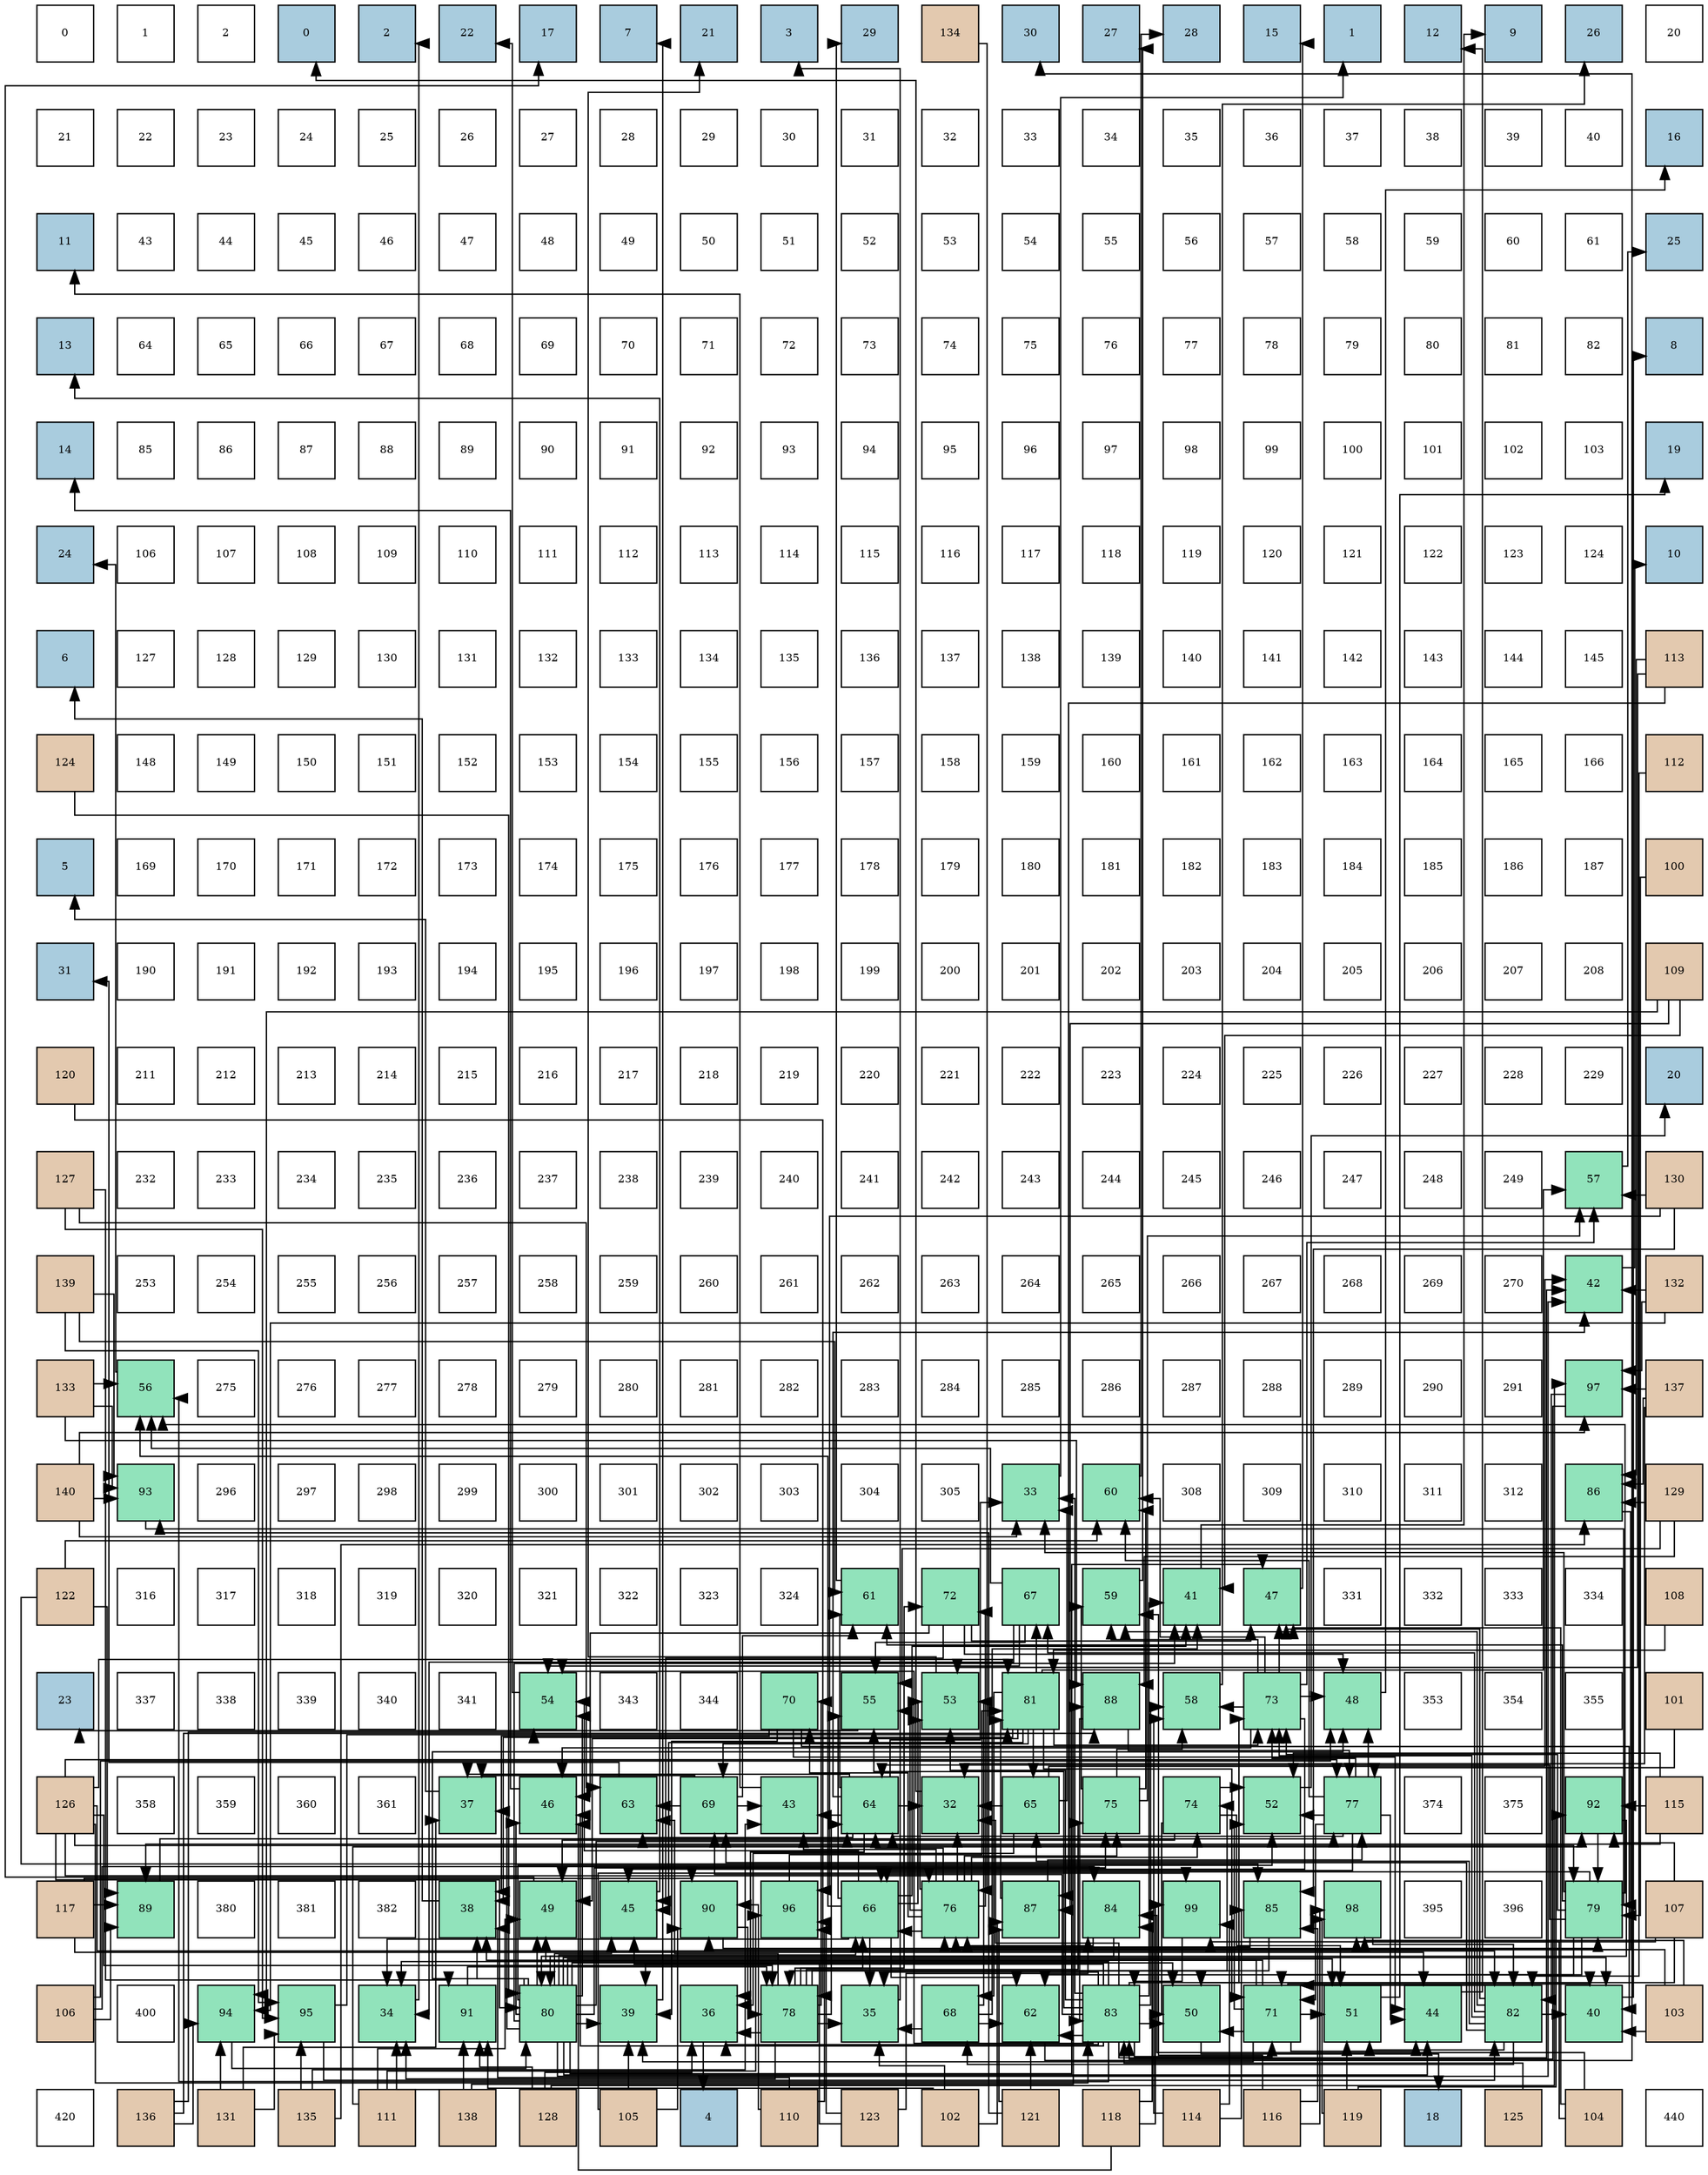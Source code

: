 digraph layout{
 rankdir=TB;
 splines=ortho;
 node [style=filled shape=square fixedsize=true width=0.6];
0[label="0", fontsize=8, fillcolor="#ffffff"];
1[label="1", fontsize=8, fillcolor="#ffffff"];
2[label="2", fontsize=8, fillcolor="#ffffff"];
3[label="0", fontsize=8, fillcolor="#a9ccde"];
4[label="2", fontsize=8, fillcolor="#a9ccde"];
5[label="22", fontsize=8, fillcolor="#a9ccde"];
6[label="17", fontsize=8, fillcolor="#a9ccde"];
7[label="7", fontsize=8, fillcolor="#a9ccde"];
8[label="21", fontsize=8, fillcolor="#a9ccde"];
9[label="3", fontsize=8, fillcolor="#a9ccde"];
10[label="29", fontsize=8, fillcolor="#a9ccde"];
11[label="134", fontsize=8, fillcolor="#e3c9af"];
12[label="30", fontsize=8, fillcolor="#a9ccde"];
13[label="27", fontsize=8, fillcolor="#a9ccde"];
14[label="28", fontsize=8, fillcolor="#a9ccde"];
15[label="15", fontsize=8, fillcolor="#a9ccde"];
16[label="1", fontsize=8, fillcolor="#a9ccde"];
17[label="12", fontsize=8, fillcolor="#a9ccde"];
18[label="9", fontsize=8, fillcolor="#a9ccde"];
19[label="26", fontsize=8, fillcolor="#a9ccde"];
20[label="20", fontsize=8, fillcolor="#ffffff"];
21[label="21", fontsize=8, fillcolor="#ffffff"];
22[label="22", fontsize=8, fillcolor="#ffffff"];
23[label="23", fontsize=8, fillcolor="#ffffff"];
24[label="24", fontsize=8, fillcolor="#ffffff"];
25[label="25", fontsize=8, fillcolor="#ffffff"];
26[label="26", fontsize=8, fillcolor="#ffffff"];
27[label="27", fontsize=8, fillcolor="#ffffff"];
28[label="28", fontsize=8, fillcolor="#ffffff"];
29[label="29", fontsize=8, fillcolor="#ffffff"];
30[label="30", fontsize=8, fillcolor="#ffffff"];
31[label="31", fontsize=8, fillcolor="#ffffff"];
32[label="32", fontsize=8, fillcolor="#ffffff"];
33[label="33", fontsize=8, fillcolor="#ffffff"];
34[label="34", fontsize=8, fillcolor="#ffffff"];
35[label="35", fontsize=8, fillcolor="#ffffff"];
36[label="36", fontsize=8, fillcolor="#ffffff"];
37[label="37", fontsize=8, fillcolor="#ffffff"];
38[label="38", fontsize=8, fillcolor="#ffffff"];
39[label="39", fontsize=8, fillcolor="#ffffff"];
40[label="40", fontsize=8, fillcolor="#ffffff"];
41[label="16", fontsize=8, fillcolor="#a9ccde"];
42[label="11", fontsize=8, fillcolor="#a9ccde"];
43[label="43", fontsize=8, fillcolor="#ffffff"];
44[label="44", fontsize=8, fillcolor="#ffffff"];
45[label="45", fontsize=8, fillcolor="#ffffff"];
46[label="46", fontsize=8, fillcolor="#ffffff"];
47[label="47", fontsize=8, fillcolor="#ffffff"];
48[label="48", fontsize=8, fillcolor="#ffffff"];
49[label="49", fontsize=8, fillcolor="#ffffff"];
50[label="50", fontsize=8, fillcolor="#ffffff"];
51[label="51", fontsize=8, fillcolor="#ffffff"];
52[label="52", fontsize=8, fillcolor="#ffffff"];
53[label="53", fontsize=8, fillcolor="#ffffff"];
54[label="54", fontsize=8, fillcolor="#ffffff"];
55[label="55", fontsize=8, fillcolor="#ffffff"];
56[label="56", fontsize=8, fillcolor="#ffffff"];
57[label="57", fontsize=8, fillcolor="#ffffff"];
58[label="58", fontsize=8, fillcolor="#ffffff"];
59[label="59", fontsize=8, fillcolor="#ffffff"];
60[label="60", fontsize=8, fillcolor="#ffffff"];
61[label="61", fontsize=8, fillcolor="#ffffff"];
62[label="25", fontsize=8, fillcolor="#a9ccde"];
63[label="13", fontsize=8, fillcolor="#a9ccde"];
64[label="64", fontsize=8, fillcolor="#ffffff"];
65[label="65", fontsize=8, fillcolor="#ffffff"];
66[label="66", fontsize=8, fillcolor="#ffffff"];
67[label="67", fontsize=8, fillcolor="#ffffff"];
68[label="68", fontsize=8, fillcolor="#ffffff"];
69[label="69", fontsize=8, fillcolor="#ffffff"];
70[label="70", fontsize=8, fillcolor="#ffffff"];
71[label="71", fontsize=8, fillcolor="#ffffff"];
72[label="72", fontsize=8, fillcolor="#ffffff"];
73[label="73", fontsize=8, fillcolor="#ffffff"];
74[label="74", fontsize=8, fillcolor="#ffffff"];
75[label="75", fontsize=8, fillcolor="#ffffff"];
76[label="76", fontsize=8, fillcolor="#ffffff"];
77[label="77", fontsize=8, fillcolor="#ffffff"];
78[label="78", fontsize=8, fillcolor="#ffffff"];
79[label="79", fontsize=8, fillcolor="#ffffff"];
80[label="80", fontsize=8, fillcolor="#ffffff"];
81[label="81", fontsize=8, fillcolor="#ffffff"];
82[label="82", fontsize=8, fillcolor="#ffffff"];
83[label="8", fontsize=8, fillcolor="#a9ccde"];
84[label="14", fontsize=8, fillcolor="#a9ccde"];
85[label="85", fontsize=8, fillcolor="#ffffff"];
86[label="86", fontsize=8, fillcolor="#ffffff"];
87[label="87", fontsize=8, fillcolor="#ffffff"];
88[label="88", fontsize=8, fillcolor="#ffffff"];
89[label="89", fontsize=8, fillcolor="#ffffff"];
90[label="90", fontsize=8, fillcolor="#ffffff"];
91[label="91", fontsize=8, fillcolor="#ffffff"];
92[label="92", fontsize=8, fillcolor="#ffffff"];
93[label="93", fontsize=8, fillcolor="#ffffff"];
94[label="94", fontsize=8, fillcolor="#ffffff"];
95[label="95", fontsize=8, fillcolor="#ffffff"];
96[label="96", fontsize=8, fillcolor="#ffffff"];
97[label="97", fontsize=8, fillcolor="#ffffff"];
98[label="98", fontsize=8, fillcolor="#ffffff"];
99[label="99", fontsize=8, fillcolor="#ffffff"];
100[label="100", fontsize=8, fillcolor="#ffffff"];
101[label="101", fontsize=8, fillcolor="#ffffff"];
102[label="102", fontsize=8, fillcolor="#ffffff"];
103[label="103", fontsize=8, fillcolor="#ffffff"];
104[label="19", fontsize=8, fillcolor="#a9ccde"];
105[label="24", fontsize=8, fillcolor="#a9ccde"];
106[label="106", fontsize=8, fillcolor="#ffffff"];
107[label="107", fontsize=8, fillcolor="#ffffff"];
108[label="108", fontsize=8, fillcolor="#ffffff"];
109[label="109", fontsize=8, fillcolor="#ffffff"];
110[label="110", fontsize=8, fillcolor="#ffffff"];
111[label="111", fontsize=8, fillcolor="#ffffff"];
112[label="112", fontsize=8, fillcolor="#ffffff"];
113[label="113", fontsize=8, fillcolor="#ffffff"];
114[label="114", fontsize=8, fillcolor="#ffffff"];
115[label="115", fontsize=8, fillcolor="#ffffff"];
116[label="116", fontsize=8, fillcolor="#ffffff"];
117[label="117", fontsize=8, fillcolor="#ffffff"];
118[label="118", fontsize=8, fillcolor="#ffffff"];
119[label="119", fontsize=8, fillcolor="#ffffff"];
120[label="120", fontsize=8, fillcolor="#ffffff"];
121[label="121", fontsize=8, fillcolor="#ffffff"];
122[label="122", fontsize=8, fillcolor="#ffffff"];
123[label="123", fontsize=8, fillcolor="#ffffff"];
124[label="124", fontsize=8, fillcolor="#ffffff"];
125[label="10", fontsize=8, fillcolor="#a9ccde"];
126[label="6", fontsize=8, fillcolor="#a9ccde"];
127[label="127", fontsize=8, fillcolor="#ffffff"];
128[label="128", fontsize=8, fillcolor="#ffffff"];
129[label="129", fontsize=8, fillcolor="#ffffff"];
130[label="130", fontsize=8, fillcolor="#ffffff"];
131[label="131", fontsize=8, fillcolor="#ffffff"];
132[label="132", fontsize=8, fillcolor="#ffffff"];
133[label="133", fontsize=8, fillcolor="#ffffff"];
134[label="134", fontsize=8, fillcolor="#ffffff"];
135[label="135", fontsize=8, fillcolor="#ffffff"];
136[label="136", fontsize=8, fillcolor="#ffffff"];
137[label="137", fontsize=8, fillcolor="#ffffff"];
138[label="138", fontsize=8, fillcolor="#ffffff"];
139[label="139", fontsize=8, fillcolor="#ffffff"];
140[label="140", fontsize=8, fillcolor="#ffffff"];
141[label="141", fontsize=8, fillcolor="#ffffff"];
142[label="142", fontsize=8, fillcolor="#ffffff"];
143[label="143", fontsize=8, fillcolor="#ffffff"];
144[label="144", fontsize=8, fillcolor="#ffffff"];
145[label="145", fontsize=8, fillcolor="#ffffff"];
146[label="113", fontsize=8, fillcolor="#e3c9af"];
147[label="124", fontsize=8, fillcolor="#e3c9af"];
148[label="148", fontsize=8, fillcolor="#ffffff"];
149[label="149", fontsize=8, fillcolor="#ffffff"];
150[label="150", fontsize=8, fillcolor="#ffffff"];
151[label="151", fontsize=8, fillcolor="#ffffff"];
152[label="152", fontsize=8, fillcolor="#ffffff"];
153[label="153", fontsize=8, fillcolor="#ffffff"];
154[label="154", fontsize=8, fillcolor="#ffffff"];
155[label="155", fontsize=8, fillcolor="#ffffff"];
156[label="156", fontsize=8, fillcolor="#ffffff"];
157[label="157", fontsize=8, fillcolor="#ffffff"];
158[label="158", fontsize=8, fillcolor="#ffffff"];
159[label="159", fontsize=8, fillcolor="#ffffff"];
160[label="160", fontsize=8, fillcolor="#ffffff"];
161[label="161", fontsize=8, fillcolor="#ffffff"];
162[label="162", fontsize=8, fillcolor="#ffffff"];
163[label="163", fontsize=8, fillcolor="#ffffff"];
164[label="164", fontsize=8, fillcolor="#ffffff"];
165[label="165", fontsize=8, fillcolor="#ffffff"];
166[label="166", fontsize=8, fillcolor="#ffffff"];
167[label="112", fontsize=8, fillcolor="#e3c9af"];
168[label="5", fontsize=8, fillcolor="#a9ccde"];
169[label="169", fontsize=8, fillcolor="#ffffff"];
170[label="170", fontsize=8, fillcolor="#ffffff"];
171[label="171", fontsize=8, fillcolor="#ffffff"];
172[label="172", fontsize=8, fillcolor="#ffffff"];
173[label="173", fontsize=8, fillcolor="#ffffff"];
174[label="174", fontsize=8, fillcolor="#ffffff"];
175[label="175", fontsize=8, fillcolor="#ffffff"];
176[label="176", fontsize=8, fillcolor="#ffffff"];
177[label="177", fontsize=8, fillcolor="#ffffff"];
178[label="178", fontsize=8, fillcolor="#ffffff"];
179[label="179", fontsize=8, fillcolor="#ffffff"];
180[label="180", fontsize=8, fillcolor="#ffffff"];
181[label="181", fontsize=8, fillcolor="#ffffff"];
182[label="182", fontsize=8, fillcolor="#ffffff"];
183[label="183", fontsize=8, fillcolor="#ffffff"];
184[label="184", fontsize=8, fillcolor="#ffffff"];
185[label="185", fontsize=8, fillcolor="#ffffff"];
186[label="186", fontsize=8, fillcolor="#ffffff"];
187[label="187", fontsize=8, fillcolor="#ffffff"];
188[label="100", fontsize=8, fillcolor="#e3c9af"];
189[label="31", fontsize=8, fillcolor="#a9ccde"];
190[label="190", fontsize=8, fillcolor="#ffffff"];
191[label="191", fontsize=8, fillcolor="#ffffff"];
192[label="192", fontsize=8, fillcolor="#ffffff"];
193[label="193", fontsize=8, fillcolor="#ffffff"];
194[label="194", fontsize=8, fillcolor="#ffffff"];
195[label="195", fontsize=8, fillcolor="#ffffff"];
196[label="196", fontsize=8, fillcolor="#ffffff"];
197[label="197", fontsize=8, fillcolor="#ffffff"];
198[label="198", fontsize=8, fillcolor="#ffffff"];
199[label="199", fontsize=8, fillcolor="#ffffff"];
200[label="200", fontsize=8, fillcolor="#ffffff"];
201[label="201", fontsize=8, fillcolor="#ffffff"];
202[label="202", fontsize=8, fillcolor="#ffffff"];
203[label="203", fontsize=8, fillcolor="#ffffff"];
204[label="204", fontsize=8, fillcolor="#ffffff"];
205[label="205", fontsize=8, fillcolor="#ffffff"];
206[label="206", fontsize=8, fillcolor="#ffffff"];
207[label="207", fontsize=8, fillcolor="#ffffff"];
208[label="208", fontsize=8, fillcolor="#ffffff"];
209[label="109", fontsize=8, fillcolor="#e3c9af"];
210[label="120", fontsize=8, fillcolor="#e3c9af"];
211[label="211", fontsize=8, fillcolor="#ffffff"];
212[label="212", fontsize=8, fillcolor="#ffffff"];
213[label="213", fontsize=8, fillcolor="#ffffff"];
214[label="214", fontsize=8, fillcolor="#ffffff"];
215[label="215", fontsize=8, fillcolor="#ffffff"];
216[label="216", fontsize=8, fillcolor="#ffffff"];
217[label="217", fontsize=8, fillcolor="#ffffff"];
218[label="218", fontsize=8, fillcolor="#ffffff"];
219[label="219", fontsize=8, fillcolor="#ffffff"];
220[label="220", fontsize=8, fillcolor="#ffffff"];
221[label="221", fontsize=8, fillcolor="#ffffff"];
222[label="222", fontsize=8, fillcolor="#ffffff"];
223[label="223", fontsize=8, fillcolor="#ffffff"];
224[label="224", fontsize=8, fillcolor="#ffffff"];
225[label="225", fontsize=8, fillcolor="#ffffff"];
226[label="226", fontsize=8, fillcolor="#ffffff"];
227[label="227", fontsize=8, fillcolor="#ffffff"];
228[label="228", fontsize=8, fillcolor="#ffffff"];
229[label="229", fontsize=8, fillcolor="#ffffff"];
230[label="20", fontsize=8, fillcolor="#a9ccde"];
231[label="127", fontsize=8, fillcolor="#e3c9af"];
232[label="232", fontsize=8, fillcolor="#ffffff"];
233[label="233", fontsize=8, fillcolor="#ffffff"];
234[label="234", fontsize=8, fillcolor="#ffffff"];
235[label="235", fontsize=8, fillcolor="#ffffff"];
236[label="236", fontsize=8, fillcolor="#ffffff"];
237[label="237", fontsize=8, fillcolor="#ffffff"];
238[label="238", fontsize=8, fillcolor="#ffffff"];
239[label="239", fontsize=8, fillcolor="#ffffff"];
240[label="240", fontsize=8, fillcolor="#ffffff"];
241[label="241", fontsize=8, fillcolor="#ffffff"];
242[label="242", fontsize=8, fillcolor="#ffffff"];
243[label="243", fontsize=8, fillcolor="#ffffff"];
244[label="244", fontsize=8, fillcolor="#ffffff"];
245[label="245", fontsize=8, fillcolor="#ffffff"];
246[label="246", fontsize=8, fillcolor="#ffffff"];
247[label="247", fontsize=8, fillcolor="#ffffff"];
248[label="248", fontsize=8, fillcolor="#ffffff"];
249[label="249", fontsize=8, fillcolor="#ffffff"];
250[label="57", fontsize=8, fillcolor="#91e3bb"];
251[label="130", fontsize=8, fillcolor="#e3c9af"];
252[label="139", fontsize=8, fillcolor="#e3c9af"];
253[label="253", fontsize=8, fillcolor="#ffffff"];
254[label="254", fontsize=8, fillcolor="#ffffff"];
255[label="255", fontsize=8, fillcolor="#ffffff"];
256[label="256", fontsize=8, fillcolor="#ffffff"];
257[label="257", fontsize=8, fillcolor="#ffffff"];
258[label="258", fontsize=8, fillcolor="#ffffff"];
259[label="259", fontsize=8, fillcolor="#ffffff"];
260[label="260", fontsize=8, fillcolor="#ffffff"];
261[label="261", fontsize=8, fillcolor="#ffffff"];
262[label="262", fontsize=8, fillcolor="#ffffff"];
263[label="263", fontsize=8, fillcolor="#ffffff"];
264[label="264", fontsize=8, fillcolor="#ffffff"];
265[label="265", fontsize=8, fillcolor="#ffffff"];
266[label="266", fontsize=8, fillcolor="#ffffff"];
267[label="267", fontsize=8, fillcolor="#ffffff"];
268[label="268", fontsize=8, fillcolor="#ffffff"];
269[label="269", fontsize=8, fillcolor="#ffffff"];
270[label="270", fontsize=8, fillcolor="#ffffff"];
271[label="42", fontsize=8, fillcolor="#91e3bb"];
272[label="132", fontsize=8, fillcolor="#e3c9af"];
273[label="133", fontsize=8, fillcolor="#e3c9af"];
274[label="56", fontsize=8, fillcolor="#91e3bb"];
275[label="275", fontsize=8, fillcolor="#ffffff"];
276[label="276", fontsize=8, fillcolor="#ffffff"];
277[label="277", fontsize=8, fillcolor="#ffffff"];
278[label="278", fontsize=8, fillcolor="#ffffff"];
279[label="279", fontsize=8, fillcolor="#ffffff"];
280[label="280", fontsize=8, fillcolor="#ffffff"];
281[label="281", fontsize=8, fillcolor="#ffffff"];
282[label="282", fontsize=8, fillcolor="#ffffff"];
283[label="283", fontsize=8, fillcolor="#ffffff"];
284[label="284", fontsize=8, fillcolor="#ffffff"];
285[label="285", fontsize=8, fillcolor="#ffffff"];
286[label="286", fontsize=8, fillcolor="#ffffff"];
287[label="287", fontsize=8, fillcolor="#ffffff"];
288[label="288", fontsize=8, fillcolor="#ffffff"];
289[label="289", fontsize=8, fillcolor="#ffffff"];
290[label="290", fontsize=8, fillcolor="#ffffff"];
291[label="291", fontsize=8, fillcolor="#ffffff"];
292[label="97", fontsize=8, fillcolor="#91e3bb"];
293[label="137", fontsize=8, fillcolor="#e3c9af"];
294[label="140", fontsize=8, fillcolor="#e3c9af"];
295[label="93", fontsize=8, fillcolor="#91e3bb"];
296[label="296", fontsize=8, fillcolor="#ffffff"];
297[label="297", fontsize=8, fillcolor="#ffffff"];
298[label="298", fontsize=8, fillcolor="#ffffff"];
299[label="299", fontsize=8, fillcolor="#ffffff"];
300[label="300", fontsize=8, fillcolor="#ffffff"];
301[label="301", fontsize=8, fillcolor="#ffffff"];
302[label="302", fontsize=8, fillcolor="#ffffff"];
303[label="303", fontsize=8, fillcolor="#ffffff"];
304[label="304", fontsize=8, fillcolor="#ffffff"];
305[label="305", fontsize=8, fillcolor="#ffffff"];
306[label="33", fontsize=8, fillcolor="#91e3bb"];
307[label="60", fontsize=8, fillcolor="#91e3bb"];
308[label="308", fontsize=8, fillcolor="#ffffff"];
309[label="309", fontsize=8, fillcolor="#ffffff"];
310[label="310", fontsize=8, fillcolor="#ffffff"];
311[label="311", fontsize=8, fillcolor="#ffffff"];
312[label="312", fontsize=8, fillcolor="#ffffff"];
313[label="86", fontsize=8, fillcolor="#91e3bb"];
314[label="129", fontsize=8, fillcolor="#e3c9af"];
315[label="122", fontsize=8, fillcolor="#e3c9af"];
316[label="316", fontsize=8, fillcolor="#ffffff"];
317[label="317", fontsize=8, fillcolor="#ffffff"];
318[label="318", fontsize=8, fillcolor="#ffffff"];
319[label="319", fontsize=8, fillcolor="#ffffff"];
320[label="320", fontsize=8, fillcolor="#ffffff"];
321[label="321", fontsize=8, fillcolor="#ffffff"];
322[label="322", fontsize=8, fillcolor="#ffffff"];
323[label="323", fontsize=8, fillcolor="#ffffff"];
324[label="324", fontsize=8, fillcolor="#ffffff"];
325[label="61", fontsize=8, fillcolor="#91e3bb"];
326[label="72", fontsize=8, fillcolor="#91e3bb"];
327[label="67", fontsize=8, fillcolor="#91e3bb"];
328[label="59", fontsize=8, fillcolor="#91e3bb"];
329[label="41", fontsize=8, fillcolor="#91e3bb"];
330[label="47", fontsize=8, fillcolor="#91e3bb"];
331[label="331", fontsize=8, fillcolor="#ffffff"];
332[label="332", fontsize=8, fillcolor="#ffffff"];
333[label="333", fontsize=8, fillcolor="#ffffff"];
334[label="334", fontsize=8, fillcolor="#ffffff"];
335[label="108", fontsize=8, fillcolor="#e3c9af"];
336[label="23", fontsize=8, fillcolor="#a9ccde"];
337[label="337", fontsize=8, fillcolor="#ffffff"];
338[label="338", fontsize=8, fillcolor="#ffffff"];
339[label="339", fontsize=8, fillcolor="#ffffff"];
340[label="340", fontsize=8, fillcolor="#ffffff"];
341[label="341", fontsize=8, fillcolor="#ffffff"];
342[label="54", fontsize=8, fillcolor="#91e3bb"];
343[label="343", fontsize=8, fillcolor="#ffffff"];
344[label="344", fontsize=8, fillcolor="#ffffff"];
345[label="70", fontsize=8, fillcolor="#91e3bb"];
346[label="55", fontsize=8, fillcolor="#91e3bb"];
347[label="53", fontsize=8, fillcolor="#91e3bb"];
348[label="81", fontsize=8, fillcolor="#91e3bb"];
349[label="88", fontsize=8, fillcolor="#91e3bb"];
350[label="58", fontsize=8, fillcolor="#91e3bb"];
351[label="73", fontsize=8, fillcolor="#91e3bb"];
352[label="48", fontsize=8, fillcolor="#91e3bb"];
353[label="353", fontsize=8, fillcolor="#ffffff"];
354[label="354", fontsize=8, fillcolor="#ffffff"];
355[label="355", fontsize=8, fillcolor="#ffffff"];
356[label="101", fontsize=8, fillcolor="#e3c9af"];
357[label="126", fontsize=8, fillcolor="#e3c9af"];
358[label="358", fontsize=8, fillcolor="#ffffff"];
359[label="359", fontsize=8, fillcolor="#ffffff"];
360[label="360", fontsize=8, fillcolor="#ffffff"];
361[label="361", fontsize=8, fillcolor="#ffffff"];
362[label="37", fontsize=8, fillcolor="#91e3bb"];
363[label="46", fontsize=8, fillcolor="#91e3bb"];
364[label="63", fontsize=8, fillcolor="#91e3bb"];
365[label="69", fontsize=8, fillcolor="#91e3bb"];
366[label="43", fontsize=8, fillcolor="#91e3bb"];
367[label="64", fontsize=8, fillcolor="#91e3bb"];
368[label="32", fontsize=8, fillcolor="#91e3bb"];
369[label="65", fontsize=8, fillcolor="#91e3bb"];
370[label="75", fontsize=8, fillcolor="#91e3bb"];
371[label="74", fontsize=8, fillcolor="#91e3bb"];
372[label="52", fontsize=8, fillcolor="#91e3bb"];
373[label="77", fontsize=8, fillcolor="#91e3bb"];
374[label="374", fontsize=8, fillcolor="#ffffff"];
375[label="375", fontsize=8, fillcolor="#ffffff"];
376[label="92", fontsize=8, fillcolor="#91e3bb"];
377[label="115", fontsize=8, fillcolor="#e3c9af"];
378[label="117", fontsize=8, fillcolor="#e3c9af"];
379[label="89", fontsize=8, fillcolor="#91e3bb"];
380[label="380", fontsize=8, fillcolor="#ffffff"];
381[label="381", fontsize=8, fillcolor="#ffffff"];
382[label="382", fontsize=8, fillcolor="#ffffff"];
383[label="38", fontsize=8, fillcolor="#91e3bb"];
384[label="49", fontsize=8, fillcolor="#91e3bb"];
385[label="45", fontsize=8, fillcolor="#91e3bb"];
386[label="90", fontsize=8, fillcolor="#91e3bb"];
387[label="96", fontsize=8, fillcolor="#91e3bb"];
388[label="66", fontsize=8, fillcolor="#91e3bb"];
389[label="76", fontsize=8, fillcolor="#91e3bb"];
390[label="87", fontsize=8, fillcolor="#91e3bb"];
391[label="84", fontsize=8, fillcolor="#91e3bb"];
392[label="99", fontsize=8, fillcolor="#91e3bb"];
393[label="85", fontsize=8, fillcolor="#91e3bb"];
394[label="98", fontsize=8, fillcolor="#91e3bb"];
395[label="395", fontsize=8, fillcolor="#ffffff"];
396[label="396", fontsize=8, fillcolor="#ffffff"];
397[label="79", fontsize=8, fillcolor="#91e3bb"];
398[label="107", fontsize=8, fillcolor="#e3c9af"];
399[label="106", fontsize=8, fillcolor="#e3c9af"];
400[label="400", fontsize=8, fillcolor="#ffffff"];
401[label="94", fontsize=8, fillcolor="#91e3bb"];
402[label="95", fontsize=8, fillcolor="#91e3bb"];
403[label="34", fontsize=8, fillcolor="#91e3bb"];
404[label="91", fontsize=8, fillcolor="#91e3bb"];
405[label="80", fontsize=8, fillcolor="#91e3bb"];
406[label="39", fontsize=8, fillcolor="#91e3bb"];
407[label="36", fontsize=8, fillcolor="#91e3bb"];
408[label="78", fontsize=8, fillcolor="#91e3bb"];
409[label="35", fontsize=8, fillcolor="#91e3bb"];
410[label="68", fontsize=8, fillcolor="#91e3bb"];
411[label="62", fontsize=8, fillcolor="#91e3bb"];
412[label="83", fontsize=8, fillcolor="#91e3bb"];
413[label="50", fontsize=8, fillcolor="#91e3bb"];
414[label="71", fontsize=8, fillcolor="#91e3bb"];
415[label="51", fontsize=8, fillcolor="#91e3bb"];
416[label="44", fontsize=8, fillcolor="#91e3bb"];
417[label="82", fontsize=8, fillcolor="#91e3bb"];
418[label="40", fontsize=8, fillcolor="#91e3bb"];
419[label="103", fontsize=8, fillcolor="#e3c9af"];
420[label="420", fontsize=8, fillcolor="#ffffff"];
421[label="136", fontsize=8, fillcolor="#e3c9af"];
422[label="131", fontsize=8, fillcolor="#e3c9af"];
423[label="135", fontsize=8, fillcolor="#e3c9af"];
424[label="111", fontsize=8, fillcolor="#e3c9af"];
425[label="138", fontsize=8, fillcolor="#e3c9af"];
426[label="128", fontsize=8, fillcolor="#e3c9af"];
427[label="105", fontsize=8, fillcolor="#e3c9af"];
428[label="4", fontsize=8, fillcolor="#a9ccde"];
429[label="110", fontsize=8, fillcolor="#e3c9af"];
430[label="123", fontsize=8, fillcolor="#e3c9af"];
431[label="102", fontsize=8, fillcolor="#e3c9af"];
432[label="121", fontsize=8, fillcolor="#e3c9af"];
433[label="118", fontsize=8, fillcolor="#e3c9af"];
434[label="114", fontsize=8, fillcolor="#e3c9af"];
435[label="116", fontsize=8, fillcolor="#e3c9af"];
436[label="119", fontsize=8, fillcolor="#e3c9af"];
437[label="18", fontsize=8, fillcolor="#a9ccde"];
438[label="125", fontsize=8, fillcolor="#e3c9af"];
439[label="104", fontsize=8, fillcolor="#e3c9af"];
440[label="440", fontsize=8, fillcolor="#ffffff"];
edge [constraint=false, style=vis];368 -> 3;
306 -> 16;
403 -> 4;
409 -> 9;
407 -> 428;
362 -> 168;
383 -> 126;
406 -> 7;
418 -> 83;
329 -> 18;
271 -> 125;
366 -> 42;
416 -> 17;
385 -> 63;
363 -> 84;
330 -> 15;
352 -> 41;
384 -> 6;
413 -> 437;
415 -> 104;
372 -> 230;
347 -> 8;
342 -> 5;
346 -> 336;
274 -> 105;
250 -> 62;
350 -> 19;
328 -> 13;
307 -> 14;
325 -> 10;
411 -> 12;
364 -> 189;
367 -> 368;
367 -> 306;
367 -> 407;
367 -> 362;
367 -> 271;
367 -> 366;
367 -> 325;
367 -> 364;
369 -> 368;
369 -> 306;
369 -> 407;
369 -> 271;
388 -> 403;
388 -> 409;
388 -> 329;
388 -> 347;
388 -> 342;
388 -> 346;
388 -> 274;
388 -> 411;
327 -> 403;
327 -> 342;
327 -> 346;
327 -> 274;
410 -> 409;
410 -> 329;
410 -> 347;
410 -> 411;
365 -> 362;
365 -> 366;
365 -> 325;
365 -> 364;
345 -> 383;
345 -> 406;
345 -> 418;
345 -> 416;
414 -> 383;
414 -> 406;
414 -> 418;
414 -> 416;
414 -> 384;
414 -> 413;
414 -> 415;
414 -> 372;
326 -> 385;
326 -> 363;
326 -> 330;
326 -> 352;
351 -> 385;
351 -> 363;
351 -> 330;
351 -> 352;
351 -> 250;
351 -> 350;
351 -> 328;
351 -> 307;
371 -> 384;
371 -> 413;
371 -> 415;
371 -> 372;
370 -> 250;
370 -> 350;
370 -> 328;
370 -> 307;
389 -> 368;
389 -> 366;
389 -> 347;
389 -> 346;
389 -> 367;
389 -> 388;
389 -> 345;
389 -> 326;
389 -> 371;
389 -> 370;
373 -> 416;
373 -> 352;
373 -> 372;
373 -> 307;
373 -> 367;
373 -> 388;
373 -> 414;
373 -> 351;
408 -> 403;
408 -> 409;
408 -> 407;
408 -> 364;
408 -> 367;
408 -> 388;
408 -> 345;
408 -> 326;
408 -> 371;
408 -> 370;
397 -> 306;
397 -> 274;
397 -> 325;
397 -> 411;
397 -> 367;
397 -> 388;
397 -> 414;
397 -> 351;
405 -> 362;
405 -> 383;
405 -> 406;
405 -> 418;
405 -> 329;
405 -> 271;
405 -> 416;
405 -> 385;
405 -> 363;
405 -> 330;
405 -> 352;
405 -> 384;
405 -> 413;
405 -> 415;
405 -> 372;
405 -> 342;
405 -> 367;
405 -> 388;
405 -> 370;
348 -> 383;
348 -> 385;
348 -> 384;
348 -> 250;
348 -> 369;
348 -> 327;
348 -> 410;
348 -> 365;
348 -> 414;
348 -> 351;
417 -> 418;
417 -> 330;
417 -> 415;
417 -> 328;
417 -> 369;
417 -> 327;
417 -> 410;
417 -> 365;
417 -> 414;
417 -> 351;
412 -> 368;
412 -> 306;
412 -> 403;
412 -> 409;
412 -> 407;
412 -> 406;
412 -> 329;
412 -> 271;
412 -> 363;
412 -> 413;
412 -> 347;
412 -> 342;
412 -> 346;
412 -> 274;
412 -> 350;
412 -> 411;
412 -> 365;
412 -> 414;
412 -> 351;
391 -> 389;
391 -> 405;
393 -> 389;
393 -> 408;
313 -> 389;
390 -> 373;
390 -> 348;
349 -> 373;
349 -> 412;
379 -> 373;
386 -> 408;
386 -> 397;
404 -> 408;
376 -> 397;
376 -> 405;
295 -> 397;
401 -> 405;
402 -> 348;
402 -> 417;
387 -> 348;
292 -> 417;
292 -> 412;
394 -> 417;
392 -> 412;
188 -> 397;
356 -> 373;
431 -> 409;
431 -> 390;
431 -> 404;
419 -> 418;
419 -> 386;
419 -> 394;
439 -> 330;
439 -> 391;
439 -> 394;
427 -> 406;
427 -> 386;
427 -> 392;
399 -> 352;
399 -> 391;
399 -> 379;
398 -> 413;
398 -> 376;
398 -> 392;
335 -> 348;
209 -> 329;
209 -> 390;
209 -> 401;
429 -> 383;
429 -> 386;
429 -> 387;
424 -> 384;
424 -> 376;
424 -> 387;
167 -> 417;
146 -> 347;
146 -> 313;
146 -> 390;
434 -> 350;
434 -> 393;
434 -> 392;
377 -> 372;
377 -> 379;
377 -> 376;
435 -> 328;
435 -> 393;
435 -> 394;
378 -> 416;
378 -> 379;
378 -> 386;
433 -> 363;
433 -> 391;
433 -> 392;
436 -> 415;
436 -> 376;
436 -> 394;
210 -> 408;
432 -> 411;
432 -> 390;
432 -> 295;
315 -> 307;
315 -> 393;
315 -> 379;
430 -> 385;
430 -> 391;
430 -> 387;
147 -> 405;
438 -> 412;
357 -> 389;
357 -> 373;
357 -> 408;
357 -> 397;
357 -> 405;
357 -> 348;
357 -> 417;
357 -> 412;
231 -> 364;
231 -> 404;
231 -> 402;
426 -> 407;
426 -> 404;
426 -> 292;
314 -> 346;
314 -> 313;
314 -> 349;
251 -> 250;
251 -> 393;
251 -> 387;
422 -> 362;
422 -> 401;
422 -> 402;
272 -> 271;
272 -> 401;
272 -> 292;
273 -> 274;
273 -> 349;
273 -> 295;
11 -> 389;
423 -> 366;
423 -> 313;
423 -> 402;
421 -> 342;
421 -> 349;
421 -> 401;
293 -> 368;
293 -> 313;
293 -> 292;
425 -> 403;
425 -> 349;
425 -> 404;
252 -> 325;
252 -> 295;
252 -> 402;
294 -> 306;
294 -> 295;
294 -> 292;
edge [constraint=true, style=invis];
0 -> 21 -> 42 -> 63 -> 84 -> 105 -> 126 -> 147 -> 168 -> 189 -> 210 -> 231 -> 252 -> 273 -> 294 -> 315 -> 336 -> 357 -> 378 -> 399 -> 420;
1 -> 22 -> 43 -> 64 -> 85 -> 106 -> 127 -> 148 -> 169 -> 190 -> 211 -> 232 -> 253 -> 274 -> 295 -> 316 -> 337 -> 358 -> 379 -> 400 -> 421;
2 -> 23 -> 44 -> 65 -> 86 -> 107 -> 128 -> 149 -> 170 -> 191 -> 212 -> 233 -> 254 -> 275 -> 296 -> 317 -> 338 -> 359 -> 380 -> 401 -> 422;
3 -> 24 -> 45 -> 66 -> 87 -> 108 -> 129 -> 150 -> 171 -> 192 -> 213 -> 234 -> 255 -> 276 -> 297 -> 318 -> 339 -> 360 -> 381 -> 402 -> 423;
4 -> 25 -> 46 -> 67 -> 88 -> 109 -> 130 -> 151 -> 172 -> 193 -> 214 -> 235 -> 256 -> 277 -> 298 -> 319 -> 340 -> 361 -> 382 -> 403 -> 424;
5 -> 26 -> 47 -> 68 -> 89 -> 110 -> 131 -> 152 -> 173 -> 194 -> 215 -> 236 -> 257 -> 278 -> 299 -> 320 -> 341 -> 362 -> 383 -> 404 -> 425;
6 -> 27 -> 48 -> 69 -> 90 -> 111 -> 132 -> 153 -> 174 -> 195 -> 216 -> 237 -> 258 -> 279 -> 300 -> 321 -> 342 -> 363 -> 384 -> 405 -> 426;
7 -> 28 -> 49 -> 70 -> 91 -> 112 -> 133 -> 154 -> 175 -> 196 -> 217 -> 238 -> 259 -> 280 -> 301 -> 322 -> 343 -> 364 -> 385 -> 406 -> 427;
8 -> 29 -> 50 -> 71 -> 92 -> 113 -> 134 -> 155 -> 176 -> 197 -> 218 -> 239 -> 260 -> 281 -> 302 -> 323 -> 344 -> 365 -> 386 -> 407 -> 428;
9 -> 30 -> 51 -> 72 -> 93 -> 114 -> 135 -> 156 -> 177 -> 198 -> 219 -> 240 -> 261 -> 282 -> 303 -> 324 -> 345 -> 366 -> 387 -> 408 -> 429;
10 -> 31 -> 52 -> 73 -> 94 -> 115 -> 136 -> 157 -> 178 -> 199 -> 220 -> 241 -> 262 -> 283 -> 304 -> 325 -> 346 -> 367 -> 388 -> 409 -> 430;
11 -> 32 -> 53 -> 74 -> 95 -> 116 -> 137 -> 158 -> 179 -> 200 -> 221 -> 242 -> 263 -> 284 -> 305 -> 326 -> 347 -> 368 -> 389 -> 410 -> 431;
12 -> 33 -> 54 -> 75 -> 96 -> 117 -> 138 -> 159 -> 180 -> 201 -> 222 -> 243 -> 264 -> 285 -> 306 -> 327 -> 348 -> 369 -> 390 -> 411 -> 432;
13 -> 34 -> 55 -> 76 -> 97 -> 118 -> 139 -> 160 -> 181 -> 202 -> 223 -> 244 -> 265 -> 286 -> 307 -> 328 -> 349 -> 370 -> 391 -> 412 -> 433;
14 -> 35 -> 56 -> 77 -> 98 -> 119 -> 140 -> 161 -> 182 -> 203 -> 224 -> 245 -> 266 -> 287 -> 308 -> 329 -> 350 -> 371 -> 392 -> 413 -> 434;
15 -> 36 -> 57 -> 78 -> 99 -> 120 -> 141 -> 162 -> 183 -> 204 -> 225 -> 246 -> 267 -> 288 -> 309 -> 330 -> 351 -> 372 -> 393 -> 414 -> 435;
16 -> 37 -> 58 -> 79 -> 100 -> 121 -> 142 -> 163 -> 184 -> 205 -> 226 -> 247 -> 268 -> 289 -> 310 -> 331 -> 352 -> 373 -> 394 -> 415 -> 436;
17 -> 38 -> 59 -> 80 -> 101 -> 122 -> 143 -> 164 -> 185 -> 206 -> 227 -> 248 -> 269 -> 290 -> 311 -> 332 -> 353 -> 374 -> 395 -> 416 -> 437;
18 -> 39 -> 60 -> 81 -> 102 -> 123 -> 144 -> 165 -> 186 -> 207 -> 228 -> 249 -> 270 -> 291 -> 312 -> 333 -> 354 -> 375 -> 396 -> 417 -> 438;
19 -> 40 -> 61 -> 82 -> 103 -> 124 -> 145 -> 166 -> 187 -> 208 -> 229 -> 250 -> 271 -> 292 -> 313 -> 334 -> 355 -> 376 -> 397 -> 418 -> 439;
20 -> 41 -> 62 -> 83 -> 104 -> 125 -> 146 -> 167 -> 188 -> 209 -> 230 -> 251 -> 272 -> 293 -> 314 -> 335 -> 356 -> 377 -> 398 -> 419 -> 440;
rank = same {0 -> 1 -> 2 -> 3 -> 4 -> 5 -> 6 -> 7 -> 8 -> 9 -> 10 -> 11 -> 12 -> 13 -> 14 -> 15 -> 16 -> 17 -> 18 -> 19 -> 20};
rank = same {21 -> 22 -> 23 -> 24 -> 25 -> 26 -> 27 -> 28 -> 29 -> 30 -> 31 -> 32 -> 33 -> 34 -> 35 -> 36 -> 37 -> 38 -> 39 -> 40 -> 41};
rank = same {42 -> 43 -> 44 -> 45 -> 46 -> 47 -> 48 -> 49 -> 50 -> 51 -> 52 -> 53 -> 54 -> 55 -> 56 -> 57 -> 58 -> 59 -> 60 -> 61 -> 62};
rank = same {63 -> 64 -> 65 -> 66 -> 67 -> 68 -> 69 -> 70 -> 71 -> 72 -> 73 -> 74 -> 75 -> 76 -> 77 -> 78 -> 79 -> 80 -> 81 -> 82 -> 83};
rank = same {84 -> 85 -> 86 -> 87 -> 88 -> 89 -> 90 -> 91 -> 92 -> 93 -> 94 -> 95 -> 96 -> 97 -> 98 -> 99 -> 100 -> 101 -> 102 -> 103 -> 104};
rank = same {105 -> 106 -> 107 -> 108 -> 109 -> 110 -> 111 -> 112 -> 113 -> 114 -> 115 -> 116 -> 117 -> 118 -> 119 -> 120 -> 121 -> 122 -> 123 -> 124 -> 125};
rank = same {126 -> 127 -> 128 -> 129 -> 130 -> 131 -> 132 -> 133 -> 134 -> 135 -> 136 -> 137 -> 138 -> 139 -> 140 -> 141 -> 142 -> 143 -> 144 -> 145 -> 146};
rank = same {147 -> 148 -> 149 -> 150 -> 151 -> 152 -> 153 -> 154 -> 155 -> 156 -> 157 -> 158 -> 159 -> 160 -> 161 -> 162 -> 163 -> 164 -> 165 -> 166 -> 167};
rank = same {168 -> 169 -> 170 -> 171 -> 172 -> 173 -> 174 -> 175 -> 176 -> 177 -> 178 -> 179 -> 180 -> 181 -> 182 -> 183 -> 184 -> 185 -> 186 -> 187 -> 188};
rank = same {189 -> 190 -> 191 -> 192 -> 193 -> 194 -> 195 -> 196 -> 197 -> 198 -> 199 -> 200 -> 201 -> 202 -> 203 -> 204 -> 205 -> 206 -> 207 -> 208 -> 209};
rank = same {210 -> 211 -> 212 -> 213 -> 214 -> 215 -> 216 -> 217 -> 218 -> 219 -> 220 -> 221 -> 222 -> 223 -> 224 -> 225 -> 226 -> 227 -> 228 -> 229 -> 230};
rank = same {231 -> 232 -> 233 -> 234 -> 235 -> 236 -> 237 -> 238 -> 239 -> 240 -> 241 -> 242 -> 243 -> 244 -> 245 -> 246 -> 247 -> 248 -> 249 -> 250 -> 251};
rank = same {252 -> 253 -> 254 -> 255 -> 256 -> 257 -> 258 -> 259 -> 260 -> 261 -> 262 -> 263 -> 264 -> 265 -> 266 -> 267 -> 268 -> 269 -> 270 -> 271 -> 272};
rank = same {273 -> 274 -> 275 -> 276 -> 277 -> 278 -> 279 -> 280 -> 281 -> 282 -> 283 -> 284 -> 285 -> 286 -> 287 -> 288 -> 289 -> 290 -> 291 -> 292 -> 293};
rank = same {294 -> 295 -> 296 -> 297 -> 298 -> 299 -> 300 -> 301 -> 302 -> 303 -> 304 -> 305 -> 306 -> 307 -> 308 -> 309 -> 310 -> 311 -> 312 -> 313 -> 314};
rank = same {315 -> 316 -> 317 -> 318 -> 319 -> 320 -> 321 -> 322 -> 323 -> 324 -> 325 -> 326 -> 327 -> 328 -> 329 -> 330 -> 331 -> 332 -> 333 -> 334 -> 335};
rank = same {336 -> 337 -> 338 -> 339 -> 340 -> 341 -> 342 -> 343 -> 344 -> 345 -> 346 -> 347 -> 348 -> 349 -> 350 -> 351 -> 352 -> 353 -> 354 -> 355 -> 356};
rank = same {357 -> 358 -> 359 -> 360 -> 361 -> 362 -> 363 -> 364 -> 365 -> 366 -> 367 -> 368 -> 369 -> 370 -> 371 -> 372 -> 373 -> 374 -> 375 -> 376 -> 377};
rank = same {378 -> 379 -> 380 -> 381 -> 382 -> 383 -> 384 -> 385 -> 386 -> 387 -> 388 -> 389 -> 390 -> 391 -> 392 -> 393 -> 394 -> 395 -> 396 -> 397 -> 398};
rank = same {399 -> 400 -> 401 -> 402 -> 403 -> 404 -> 405 -> 406 -> 407 -> 408 -> 409 -> 410 -> 411 -> 412 -> 413 -> 414 -> 415 -> 416 -> 417 -> 418 -> 419};
rank = same {420 -> 421 -> 422 -> 423 -> 424 -> 425 -> 426 -> 427 -> 428 -> 429 -> 430 -> 431 -> 432 -> 433 -> 434 -> 435 -> 436 -> 437 -> 438 -> 439 -> 440};
}
